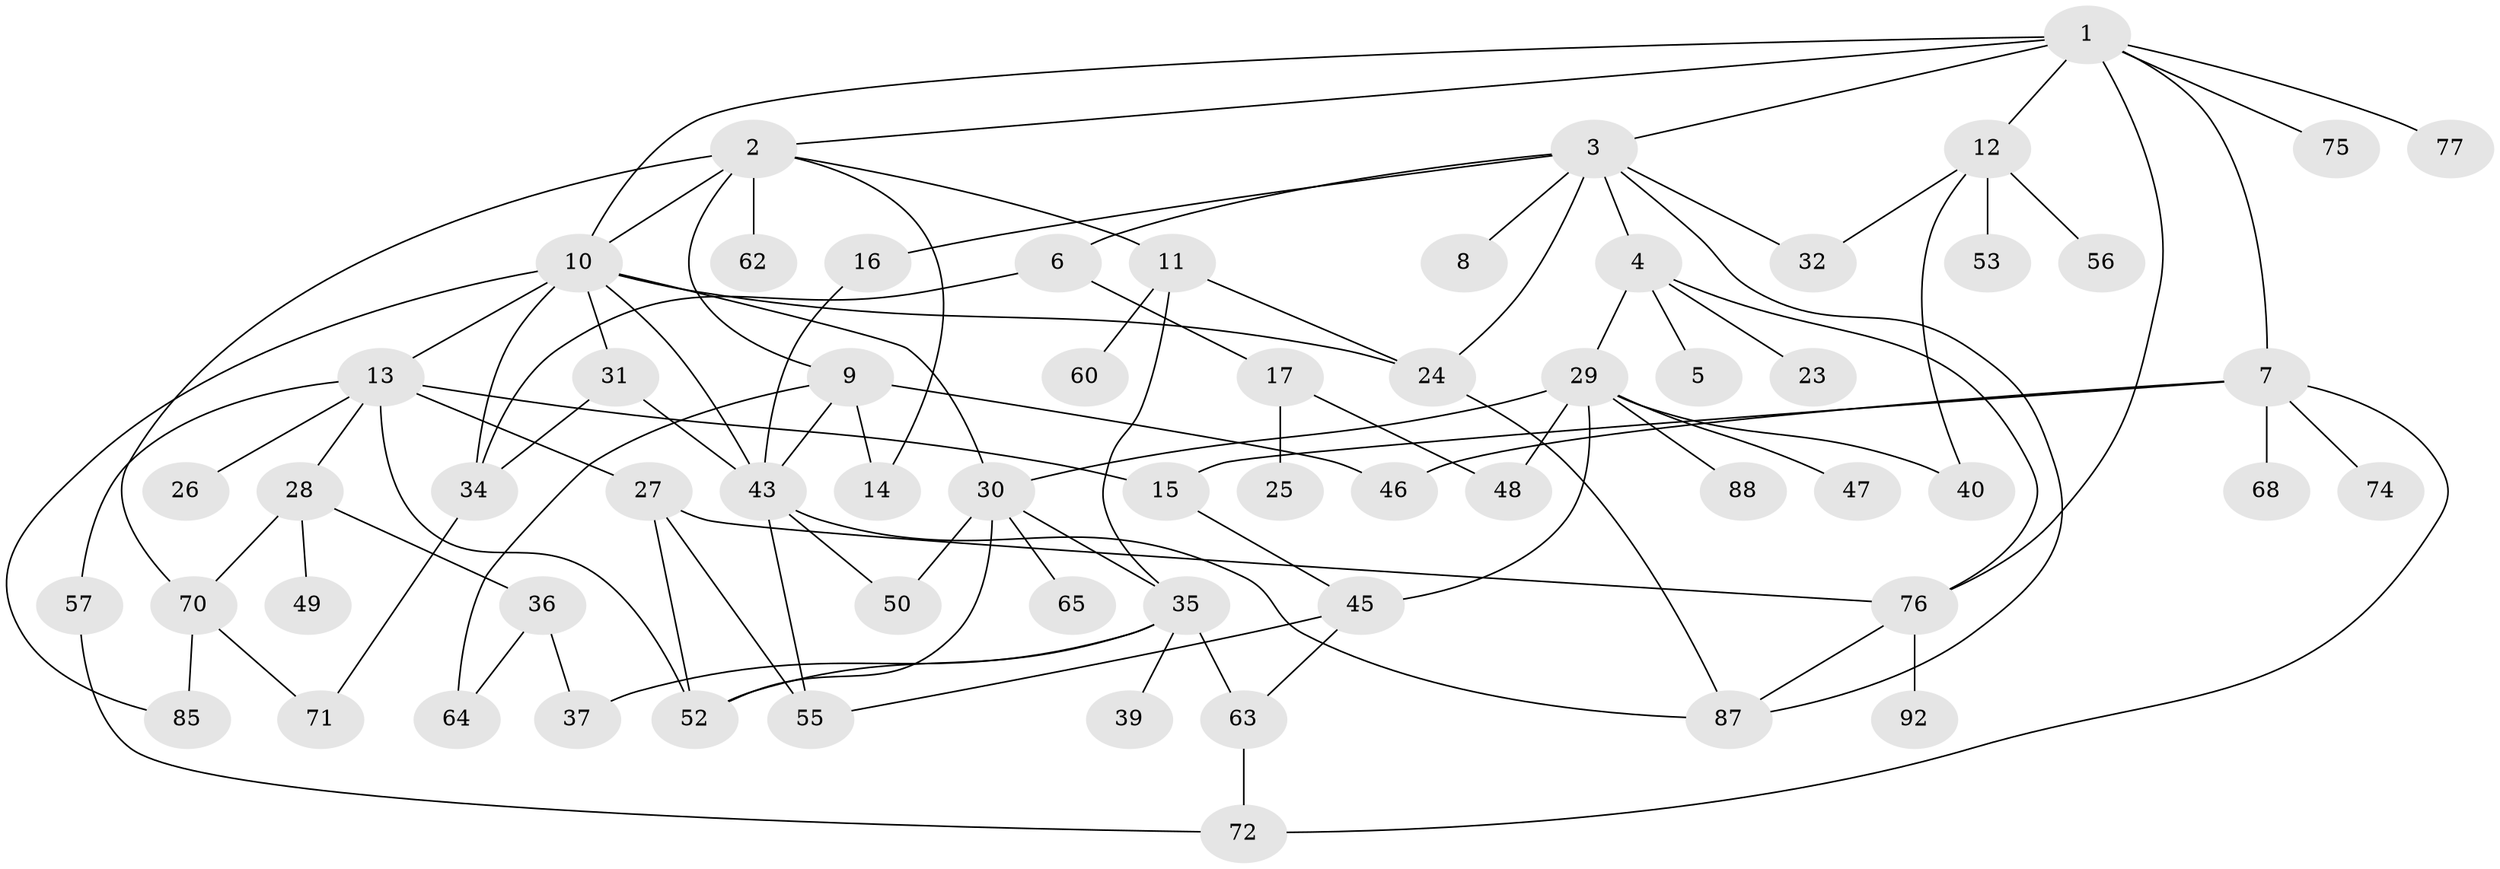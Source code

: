// Generated by graph-tools (version 1.1) at 2025/51/02/27/25 19:51:40]
// undirected, 62 vertices, 97 edges
graph export_dot {
graph [start="1"]
  node [color=gray90,style=filled];
  1 [super="+58"];
  2 [super="+42"];
  3 [super="+78"];
  4 [super="+22"];
  5;
  6 [super="+73"];
  7 [super="+38"];
  8;
  9 [super="+90"];
  10 [super="+20"];
  11 [super="+19"];
  12 [super="+21"];
  13 [super="+61"];
  14 [super="+18"];
  15 [super="+84"];
  16;
  17;
  23;
  24 [super="+83"];
  25;
  26;
  27 [super="+33"];
  28;
  29 [super="+66"];
  30 [super="+67"];
  31;
  32;
  34 [super="+41"];
  35 [super="+51"];
  36 [super="+54"];
  37;
  39;
  40 [super="+81"];
  43 [super="+44"];
  45;
  46 [super="+59"];
  47;
  48 [super="+82"];
  49;
  50;
  52 [super="+80"];
  53;
  55 [super="+69"];
  56;
  57;
  60;
  62;
  63;
  64;
  65;
  68;
  70 [super="+79"];
  71;
  72 [super="+86"];
  74;
  75;
  76 [super="+91"];
  77;
  85;
  87 [super="+89"];
  88;
  92;
  1 -- 2;
  1 -- 3;
  1 -- 7;
  1 -- 12;
  1 -- 75;
  1 -- 77;
  1 -- 76;
  1 -- 10;
  2 -- 9;
  2 -- 10;
  2 -- 11;
  2 -- 14;
  2 -- 62;
  2 -- 70;
  3 -- 4;
  3 -- 6;
  3 -- 8;
  3 -- 16;
  3 -- 32;
  3 -- 87;
  3 -- 24;
  4 -- 5;
  4 -- 23;
  4 -- 29;
  4 -- 76;
  6 -- 17;
  6 -- 34;
  7 -- 74;
  7 -- 72;
  7 -- 15;
  7 -- 68;
  7 -- 46;
  9 -- 64;
  9 -- 14;
  9 -- 43;
  9 -- 46;
  10 -- 13;
  10 -- 24;
  10 -- 30;
  10 -- 31;
  10 -- 43;
  10 -- 85;
  10 -- 34;
  11 -- 35;
  11 -- 60;
  11 -- 24;
  12 -- 53;
  12 -- 40;
  12 -- 32;
  12 -- 56;
  13 -- 15;
  13 -- 26;
  13 -- 27;
  13 -- 28;
  13 -- 57;
  13 -- 52;
  15 -- 45;
  16 -- 43;
  17 -- 25;
  17 -- 48;
  24 -- 87;
  27 -- 55;
  27 -- 76;
  27 -- 52;
  28 -- 36;
  28 -- 49;
  28 -- 70 [weight=2];
  29 -- 40;
  29 -- 45;
  29 -- 47;
  29 -- 48;
  29 -- 88;
  29 -- 30;
  30 -- 50;
  30 -- 65;
  30 -- 35;
  30 -- 52;
  31 -- 34;
  31 -- 43;
  34 -- 71;
  35 -- 37;
  35 -- 39;
  35 -- 63 [weight=2];
  35 -- 52;
  36 -- 64;
  36 -- 37;
  43 -- 50;
  43 -- 87;
  43 -- 55;
  45 -- 63;
  45 -- 55;
  57 -- 72;
  63 -- 72;
  70 -- 85;
  70 -- 71;
  76 -- 92;
  76 -- 87;
}

